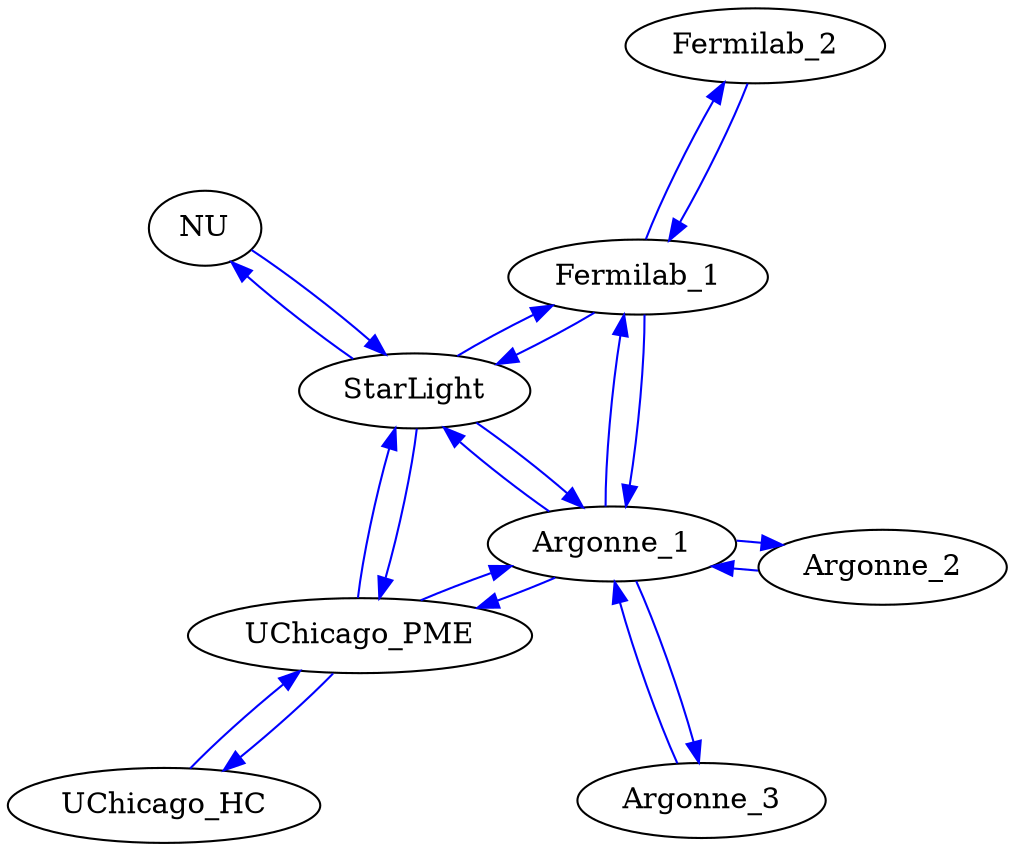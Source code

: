 graph {
	layout=neato overlap=false
	NU
	StarLight
	UChicago_PME
	UChicago_HC
	Fermilab_1
	Fermilab_2
	Argonne_1
	Argonne_2
	Argonne_3
	NU -- StarLight [color=blue dir=forward]
	StarLight -- NU [color=blue dir=forward]
	StarLight -- UChicago_PME [color=blue dir=forward]
	StarLight -- Fermilab_1 [color=blue dir=forward]
	StarLight -- Argonne_1 [color=blue dir=forward]
	UChicago_PME -- StarLight [color=blue dir=forward]
	UChicago_PME -- UChicago_HC [color=blue dir=forward]
	UChicago_PME -- Argonne_1 [color=blue dir=forward]
	UChicago_HC -- UChicago_PME [color=blue dir=forward]
	Fermilab_1 -- StarLight [color=blue dir=forward]
	Fermilab_1 -- Fermilab_2 [color=blue dir=forward]
	Fermilab_1 -- Argonne_1 [color=blue dir=forward]
	Fermilab_2 -- Fermilab_1 [color=blue dir=forward]
	Argonne_1 -- StarLight [color=blue dir=forward]
	Argonne_1 -- UChicago_PME [color=blue dir=forward]
	Argonne_1 -- Fermilab_1 [color=blue dir=forward]
	Argonne_1 -- Argonne_2 [color=blue dir=forward]
	Argonne_1 -- Argonne_3 [color=blue dir=forward]
	Argonne_2 -- Argonne_1 [color=blue dir=forward]
	Argonne_3 -- Argonne_1 [color=blue dir=forward]
}
